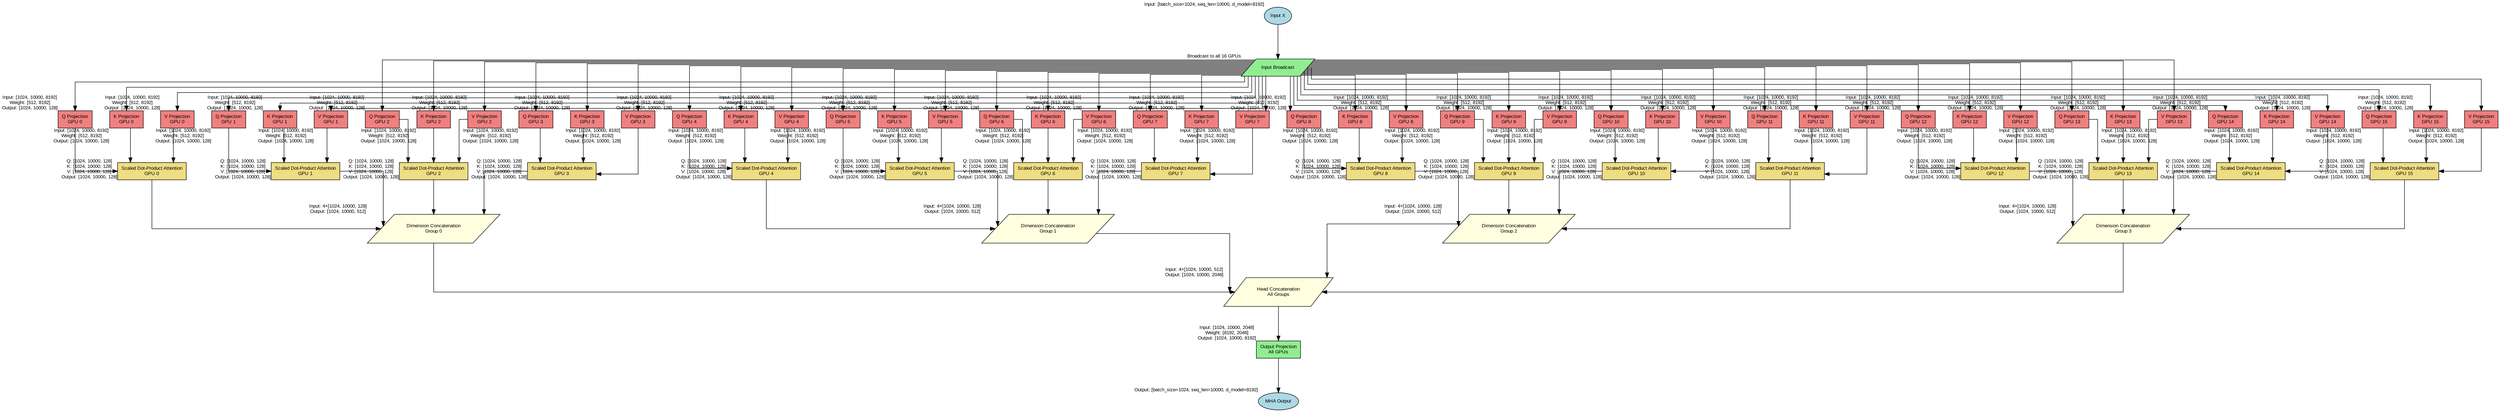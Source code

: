 digraph Detailed_MHA_Partitioning {
	graph [bb="0,0,5200.5,851",
		bgcolor=white,
		nodesep=0.5,
		rankdir=TB,
		ranksep=1.0,
		splines=ortho
	];
	node [fontname=Arial,
		fontsize=10,
		label="\N"
	];
	subgraph cluster_group_0 {
		graph [fillcolor=lightgray,
			label="Head Group 0 (Heads 0-3)",
			style="rounded, filled"
		];
		subgraph cluster_device_0 {
			graph [fillcolor=lightcyan,
				label="Device 0
Dim Slice 0 (Dims 0-127)",
				style="rounded, filled"
			];
		}
		subgraph cluster_device_1 {
			graph [fillcolor=lightcyan,
				label="Device 1
Dim Slice 1 (Dims 128-255)",
				style="rounded, filled"
			];
		}
		subgraph cluster_device_2 {
			graph [fillcolor=lightcyan,
				label="Device 2
Dim Slice 2 (Dims 256-383)",
				style="rounded, filled"
			];
		}
		subgraph cluster_device_3 {
			graph [fillcolor=lightcyan,
				label="Device 3
Dim Slice 3 (Dims 384-511)",
				style="rounded, filled"
			];
		}
	}
	subgraph cluster_group_1 {
		graph [fillcolor=lightgray,
			label="Head Group 1 (Heads 4-7)",
			style="rounded, filled"
		];
		subgraph cluster_device_4 {
			graph [fillcolor=lightcyan,
				label="Device 4
Dim Slice 0 (Dims 0-127)",
				style="rounded, filled"
			];
		}
		subgraph cluster_device_5 {
			graph [fillcolor=lightcyan,
				label="Device 5
Dim Slice 1 (Dims 128-255)",
				style="rounded, filled"
			];
		}
		subgraph cluster_device_6 {
			graph [fillcolor=lightcyan,
				label="Device 6
Dim Slice 2 (Dims 256-383)",
				style="rounded, filled"
			];
		}
		subgraph cluster_device_7 {
			graph [fillcolor=lightcyan,
				label="Device 7
Dim Slice 3 (Dims 384-511)",
				style="rounded, filled"
			];
		}
	}
	subgraph cluster_group_2 {
		graph [fillcolor=lightgray,
			label="Head Group 2 (Heads 8-11)",
			style="rounded, filled"
		];
		subgraph cluster_device_8 {
			graph [fillcolor=lightcyan,
				label="Device 8
Dim Slice 0 (Dims 0-127)",
				style="rounded, filled"
			];
		}
		subgraph cluster_device_9 {
			graph [fillcolor=lightcyan,
				label="Device 9
Dim Slice 1 (Dims 128-255)",
				style="rounded, filled"
			];
		}
		subgraph cluster_device_10 {
			graph [fillcolor=lightcyan,
				label="Device 10
Dim Slice 2 (Dims 256-383)",
				style="rounded, filled"
			];
		}
		subgraph cluster_device_11 {
			graph [fillcolor=lightcyan,
				label="Device 11
Dim Slice 3 (Dims 384-511)",
				style="rounded, filled"
			];
		}
	}
	subgraph cluster_group_3 {
		graph [fillcolor=lightgray,
			label="Head Group 3 (Heads 12-15)",
			style="rounded, filled"
		];
		subgraph cluster_device_12 {
			graph [fillcolor=lightcyan,
				label="Device 12
Dim Slice 0 (Dims 0-127)",
				style="rounded, filled"
			];
		}
		subgraph cluster_device_13 {
			graph [fillcolor=lightcyan,
				label="Device 13
Dim Slice 1 (Dims 128-255)",
				style="rounded, filled"
			];
		}
		subgraph cluster_device_14 {
			graph [fillcolor=lightcyan,
				label="Device 14
Dim Slice 2 (Dims 256-383)",
				style="rounded, filled"
			];
		}
		subgraph cluster_device_15 {
			graph [fillcolor=lightcyan,
				label="Device 15
Dim Slice 3 (Dims 384-511)",
				style="rounded, filled"
			];
		}
	}
	input_detailed	[fillcolor=lightblue,
		height=0.5,
		label="Input X",
		pos="2658.5,822",
		shape=ellipse,
		style=filled,
		width=0.78488,
		xlabel="Input: [batch_size=1024, seq_len=10000, d_model=8192]",
		xlp="2505.2,845.5"];
	broadcast_detailed	[fillcolor=lightgreen,
		height=0.5,
		label="Input Broadcast",
		pos="2658.5,714",
		shape=parallelogram,
		style=filled,
		width=2.0618,
		xlabel="Broadcast to all 16 GPUs",
		xlp="2528.3,737.5"];
	input_detailed -> broadcast_detailed	[pos="e,2658.5,732.05 2658.5,803.68 2658.5,803.68 2658.5,742.05 2658.5,742.05"];
	q_detailed_0	[fillcolor=lightcoral,
		height=0.5,
		label="Q Projection
GPU 0",
		pos="152.5,606",
		shape=rectangle,
		style=filled,
		width=0.98611,
		xlabel="Input: [1024, 10000, 8192]
Weight: [512, 8192]
Output: [1024, 10000, 128]",
		xlp="58.5,640.5"];
	broadcast_detailed -> q_detailed_0	[pos="e,152.5,624.09 2591.3,695.86 2591.3,689.54 2591.3,684 2591.3,684 2591.3,684 152.5,684 152.5,684 152.5,684 152.5,634.09 152.5,634.09"];
	k_detailed_0	[fillcolor=lightcoral,
		height=0.5,
		label="K Projection
GPU 0",
		pos="259.5,606",
		shape=rectangle,
		style=filled,
		width=0.97222,
		xlabel="Input: [1024, 10000, 8192]
Weight: [512, 8192]
Output: [1024, 10000, 128]",
		xlp="166,571.5"];
	broadcast_detailed -> k_detailed_0	[pos="e,259.5,624.31 2598.3,695.9 2598.3,684.91 2598.3,673 2598.3,673 2598.3,673 259.5,673 259.5,673 259.5,673 259.5,634.31 259.5,634.31"];
	v_detailed_0	[fillcolor=lightcoral,
		height=0.5,
		label="V Projection
GPU 0",
		pos="365.5,606",
		shape=rectangle,
		style=filled,
		width=0.97222,
		xlabel="Input: [1024, 10000, 8192]
Weight: [512, 8192]
Output: [1024, 10000, 128]",
		xlp="272,640.5"];
	broadcast_detailed -> v_detailed_0	[pos="e,365.5,624.03 2605.4,695.81 2605.4,680.82 2605.4,662 2605.4,662 2605.4,662 365.5,662 365.5,662 365.5,662 365.5,634.03 365.5,634.03"];
	q_detailed_1	[fillcolor=lightcoral,
		height=0.5,
		label="Q Projection
GPU 1",
		pos="472.5,606",
		shape=rectangle,
		style=filled,
		width=0.98611,
		xlabel="Input: [1024, 10000, 8192]
Weight: [512, 8192]
Output: [1024, 10000, 128]",
		xlp="378.5,571.5"];
	broadcast_detailed -> q_detailed_1	[pos="e,472.5,624.04 2612.4,695.78 2612.4,677.17 2612.4,651 2612.4,651 2612.4,651 472.5,651 472.5,651 472.5,651 472.5,634.04 472.5,634.04"];
	k_detailed_1	[fillcolor=lightcoral,
		height=0.5,
		label="K Projection
GPU 1",
		pos="579.5,606",
		shape=rectangle,
		style=filled,
		width=0.97222,
		xlabel="Input: [1024, 10000, 8192]
Weight: [512, 8192]
Output: [1024, 10000, 128]",
		xlp="486,640.5"];
	broadcast_detailed -> k_detailed_1	[pos="e,579.5,624.19 2619.4,695.71 2619.4,673.79 2619.4,640 2619.4,640 2619.4,640 579.5,640 579.5,640 579.5,640 579.5,634.19 579.5,634.19"];
	v_detailed_1	[fillcolor=lightcoral,
		height=0.5,
		label="V Projection
GPU 1",
		pos="685.5,606",
		shape=rectangle,
		style=filled,
		width=0.97222,
		xlabel="Input: [1024, 10000, 8192]
Weight: [512, 8192]
Output: [1024, 10000, 128]",
		xlp="592,571.5"];
	broadcast_detailed -> v_detailed_1	[pos="e,685.5,624.12 2626.4,695.97 2626.4,671.02 2626.4,629 2626.4,629 2626.4,629 685.5,629 685.5,629 685.5,629 685.5,628.51 685.5,628.51"];
	q_detailed_2	[fillcolor=lightcoral,
		height=0.5,
		label="Q Projection
GPU 2",
		pos="792.5,606",
		shape=rectangle,
		style=filled,
		width=0.98611,
		xlabel="Input: [1024, 10000, 8192]
Weight: [512, 8192]
Output: [1024, 10000, 128]",
		xlp="698.5,640.5"];
	broadcast_detailed -> q_detailed_2	[pos="e,792.5,624.03 2612.4,730 2325,730 792.5,730 792.5,730 792.5,730 792.5,634.03 792.5,634.03"];
	k_detailed_2	[fillcolor=lightcoral,
		height=0.5,
		label="K Projection
GPU 2",
		pos="899.5,606",
		shape=rectangle,
		style=filled,
		width=0.97222,
		xlabel="Input: [1024, 10000, 8192]
Weight: [512, 8192]
Output: [1024, 10000, 128]",
		xlp="806,571.5"];
	broadcast_detailed -> k_detailed_2	[pos="e,899.5,624 2611,728 2330.2,728 899.5,728 899.5,728 899.5,728 899.5,634 899.5,634"];
	v_detailed_2	[fillcolor=lightcoral,
		height=0.5,
		label="V Projection
GPU 2",
		pos="1005.5,606",
		shape=rectangle,
		style=filled,
		width=0.97222,
		xlabel="Input: [1024, 10000, 8192]
Weight: [512, 8192]
Output: [1024, 10000, 128]",
		xlp="912,640.5"];
	broadcast_detailed -> v_detailed_2	[pos="e,1005.5,624.23 2609,726 2334,726 1005.5,726 1005.5,726 1005.5,726 1005.5,634.23 1005.5,634.23"];
	q_detailed_3	[fillcolor=lightcoral,
		height=0.5,
		label="Q Projection
GPU 3",
		pos="1112.5,606",
		shape=rectangle,
		style=filled,
		width=0.98611,
		xlabel="Input: [1024, 10000, 8192]
Weight: [512, 8192]
Output: [1024, 10000, 128]",
		xlp="1018.5,571.5"];
	broadcast_detailed -> q_detailed_3	[pos="e,1112.5,624.18 2607.5,724 2340.2,724 1112.5,724 1112.5,724 1112.5,724 1112.5,634.18 1112.5,634.18"];
	k_detailed_3	[fillcolor=lightcoral,
		height=0.5,
		label="K Projection
GPU 3",
		pos="1219.5,606",
		shape=rectangle,
		style=filled,
		width=0.97222,
		xlabel="Input: [1024, 10000, 8192]
Weight: [512, 8192]
Output: [1024, 10000, 128]",
		xlp="1126,640.5"];
	broadcast_detailed -> k_detailed_3	[pos="e,1219.5,624.12 2606,722 2347.2,722 1219.5,722 1219.5,722 1219.5,722 1219.5,634.12 1219.5,634.12"];
	v_detailed_3	[fillcolor=lightcoral,
		height=0.5,
		label="V Projection
GPU 3",
		pos="1325.5,606",
		shape=rectangle,
		style=filled,
		width=0.97222,
		xlabel="Input: [1024, 10000, 8192]
Weight: [512, 8192]
Output: [1024, 10000, 128]",
		xlp="1232,571.5"];
	broadcast_detailed -> v_detailed_3	[pos="e,1325.5,624.06 2604.2,720 2354.1,720 1325.5,720 1325.5,720 1325.5,720 1325.5,634.06 1325.5,634.06"];
	q_detailed_4	[fillcolor=lightcoral,
		height=0.5,
		label="Q Projection
GPU 4",
		pos="1432.5,606",
		shape=rectangle,
		style=filled,
		width=0.98611,
		xlabel="Input: [1024, 10000, 8192]
Weight: [512, 8192]
Output: [1024, 10000, 128]",
		xlp="1338.5,640.5"];
	broadcast_detailed -> q_detailed_4	[pos="e,1432.5,624.49 2602.6,718 2362.8,718 1432.5,718 1432.5,718 1432.5,718 1432.5,634.49 1432.5,634.49"];
	k_detailed_4	[fillcolor=lightcoral,
		height=0.5,
		label="K Projection
GPU 4",
		pos="1539.5,606",
		shape=rectangle,
		style=filled,
		width=0.97222,
		xlabel="Input: [1024, 10000, 8192]
Weight: [512, 8192]
Output: [1024, 10000, 128]",
		xlp="1446,571.5"];
	broadcast_detailed -> k_detailed_4	[pos="e,1539.5,624.16 2600.7,716 2371.6,716 1539.5,716 1539.5,716 1539.5,716 1539.5,634.16 1539.5,634.16"];
	v_detailed_4	[fillcolor=lightcoral,
		height=0.5,
		label="V Projection
GPU 4",
		pos="1645.5,606",
		shape=rectangle,
		style=filled,
		width=0.97222,
		xlabel="Input: [1024, 10000, 8192]
Weight: [512, 8192]
Output: [1024, 10000, 128]",
		xlp="1552,640.5"];
	broadcast_detailed -> v_detailed_4	[pos="e,1645.5,624.32 2598.9,714 2381.8,714 1645.5,714 1645.5,714 1645.5,714 1645.5,634.32 1645.5,634.32"];
	q_detailed_5	[fillcolor=lightcoral,
		height=0.5,
		label="Q Projection
GPU 5",
		pos="1752.5,606",
		shape=rectangle,
		style=filled,
		width=0.98611,
		xlabel="Input: [1024, 10000, 8192]
Weight: [512, 8192]
Output: [1024, 10000, 128]",
		xlp="1658.5,571.5"];
	broadcast_detailed -> q_detailed_5	[pos="e,1752.5,624.46 2597.3,712 2393.8,712 1752.5,712 1752.5,712 1752.5,712 1752.5,634.46 1752.5,634.46"];
	k_detailed_5	[fillcolor=lightcoral,
		height=0.5,
		label="K Projection
GPU 5",
		pos="1859.5,606",
		shape=rectangle,
		style=filled,
		width=0.97222,
		xlabel="Input: [1024, 10000, 8192]
Weight: [512, 8192]
Output: [1024, 10000, 128]",
		xlp="1766,640.5"];
	broadcast_detailed -> k_detailed_5	[pos="e,1859.5,624.12 2595.8,710 2407.4,710 1859.5,710 1859.5,710 1859.5,710 1859.5,634.12 1859.5,634.12"];
	v_detailed_5	[fillcolor=lightcoral,
		height=0.5,
		label="V Projection
GPU 5",
		pos="1965.5,606",
		shape=rectangle,
		style=filled,
		width=0.97222,
		xlabel="Input: [1024, 10000, 8192]
Weight: [512, 8192]
Output: [1024, 10000, 128]",
		xlp="1872,571.5"];
	broadcast_detailed -> v_detailed_5	[pos="e,1965.5,624.24 2593.9,708 2421.9,708 1965.5,708 1965.5,708 1965.5,708 1965.5,634.24 1965.5,634.24"];
	q_detailed_6	[fillcolor=lightcoral,
		height=0.5,
		label="Q Projection
GPU 6",
		pos="2072.5,606",
		shape=rectangle,
		style=filled,
		width=0.98611,
		xlabel="Input: [1024, 10000, 8192]
Weight: [512, 8192]
Output: [1024, 10000, 128]",
		xlp="1978.5,640.5"];
	broadcast_detailed -> q_detailed_6	[pos="e,2072.5,624.34 2592.4,706 2439.2,706 2072.5,706 2072.5,706 2072.5,706 2072.5,634.34 2072.5,634.34"];
	k_detailed_6	[fillcolor=lightcoral,
		height=0.5,
		label="K Projection
GPU 6",
		pos="2179.5,606",
		shape=rectangle,
		style=filled,
		width=0.97222,
		xlabel="Input: [1024, 10000, 8192]
Weight: [512, 8192]
Output: [1024, 10000, 128]",
		xlp="2086,571.5"];
	broadcast_detailed -> k_detailed_6	[pos="e,2179.5,624.43 2590.6,704 2458.5,704 2179.5,704 2179.5,704 2179.5,704 2179.5,634.43 2179.5,634.43"];
	v_detailed_6	[fillcolor=lightcoral,
		height=0.5,
		label="V Projection
GPU 6",
		pos="2285.5,606",
		shape=rectangle,
		style=filled,
		width=0.97222,
		xlabel="Input: [1024, 10000, 8192]
Weight: [512, 8192]
Output: [1024, 10000, 128]",
		xlp="2192,640.5"];
	broadcast_detailed -> v_detailed_6	[pos="e,2285.5,624.06 2588.8,702 2480.8,702 2285.5,702 2285.5,702 2285.5,702 2285.5,634.06 2285.5,634.06"];
	q_detailed_7	[fillcolor=lightcoral,
		height=0.5,
		label="Q Projection
GPU 7",
		pos="2392.5,606",
		shape=rectangle,
		style=filled,
		width=0.98611,
		xlabel="Input: [1024, 10000, 8192]
Weight: [512, 8192]
Output: [1024, 10000, 128]",
		xlp="2298.5,571.5"];
	broadcast_detailed -> q_detailed_7	[pos="e,2392.5,624.12 2587.2,700 2508.4,700 2392.5,700 2392.5,700 2392.5,700 2392.5,634.12 2392.5,634.12"];
	k_detailed_7	[fillcolor=lightcoral,
		height=0.5,
		label="K Projection
GPU 7",
		pos="2499.5,606",
		shape=rectangle,
		style=filled,
		width=0.97222,
		xlabel="Input: [1024, 10000, 8192]
Weight: [512, 8192]
Output: [1024, 10000, 128]",
		xlp="2406,640.5"];
	broadcast_detailed -> k_detailed_7	[pos="e,2499.5,624.18 2585.5,698 2543.7,698 2499.5,698 2499.5,698 2499.5,698 2499.5,634.18 2499.5,634.18"];
	v_detailed_7	[fillcolor=lightcoral,
		height=0.5,
		label="V Projection
GPU 7",
		pos="2605.5,606",
		shape=rectangle,
		style=filled,
		width=0.97222,
		xlabel="Input: [1024, 10000, 8192]
Weight: [512, 8192]
Output: [1024, 10000, 128]",
		xlp="2512,571.5"];
	broadcast_detailed -> v_detailed_7	[pos="e,2633.5,624.05 2633.5,695.68 2633.5,695.68 2633.5,634.05 2633.5,634.05"];
	q_detailed_8	[fillcolor=lightcoral,
		height=0.5,
		label="Q Projection
GPU 8",
		pos="2712.5,606",
		shape=rectangle,
		style=filled,
		width=0.98611,
		xlabel="Input: [1024, 10000, 8192]
Weight: [512, 8192]
Output: [1024, 10000, 128]",
		xlp="2618.5,640.5"];
	broadcast_detailed -> q_detailed_8	[pos="e,2684,624.05 2684,695.68 2684,695.68 2684,634.05 2684,634.05"];
	k_detailed_8	[fillcolor=lightcoral,
		height=0.5,
		label="K Projection
GPU 8",
		pos="2819.5,606",
		shape=rectangle,
		style=filled,
		width=0.97222,
		xlabel="Input: [1024, 10000, 8192]
Weight: [512, 8192]
Output: [1024, 10000, 128]",
		xlp="2726,571.5"];
	broadcast_detailed -> k_detailed_8	[pos="e,2819.5,624.18 2704.2,698 2751.8,698 2819.5,698 2819.5,698 2819.5,698 2819.5,634.18 2819.5,634.18"];
	v_detailed_8	[fillcolor=lightcoral,
		height=0.5,
		label="V Projection
GPU 8",
		pos="2925.5,606",
		shape=rectangle,
		style=filled,
		width=0.97222,
		xlabel="Input: [1024, 10000, 8192]
Weight: [512, 8192]
Output: [1024, 10000, 128]",
		xlp="2832,640.5"];
	broadcast_detailed -> v_detailed_8	[pos="e,2925.5,624.12 2705.9,700 2782.7,700 2925.5,700 2925.5,700 2925.5,700 2925.5,634.12 2925.5,634.12"];
	q_detailed_9	[fillcolor=lightcoral,
		height=0.5,
		label="Q Projection
GPU 9",
		pos="3032.5,606",
		shape=rectangle,
		style=filled,
		width=0.98611,
		xlabel="Input: [1024, 10000, 8192]
Weight: [512, 8192]
Output: [1024, 10000, 128]",
		xlp="2938.5,571.5"];
	broadcast_detailed -> q_detailed_9	[pos="e,3032.5,624.06 2707.8,702 2809.3,702 3032.5,702 3032.5,702 3032.5,702 3032.5,634.06 3032.5,634.06"];
	k_detailed_9	[fillcolor=lightcoral,
		height=0.5,
		label="K Projection
GPU 9",
		pos="3139.5,606",
		shape=rectangle,
		style=filled,
		width=0.97222,
		xlabel="Input: [1024, 10000, 8192]
Weight: [512, 8192]
Output: [1024, 10000, 128]",
		xlp="3046,640.5"];
	broadcast_detailed -> k_detailed_9	[pos="e,3139.5,624.43 2709.5,704 2833.3,704 3139.5,704 3139.5,704 3139.5,704 3139.5,634.43 3139.5,634.43"];
	v_detailed_9	[fillcolor=lightcoral,
		height=0.5,
		label="V Projection
GPU 9",
		pos="3245.5,606",
		shape=rectangle,
		style=filled,
		width=0.97222,
		xlabel="Input: [1024, 10000, 8192]
Weight: [512, 8192]
Output: [1024, 10000, 128]",
		xlp="3152,571.5"];
	broadcast_detailed -> v_detailed_9	[pos="e,3245.5,624.34 2711.1,706 2855.2,706 3245.5,706 3245.5,706 3245.5,706 3245.5,634.34 3245.5,634.34"];
	q_detailed_10	[fillcolor=lightcoral,
		height=0.5,
		label="Q Projection
GPU 10",
		pos="3352.5,606",
		shape=rectangle,
		style=filled,
		width=0.98611,
		xlabel="Input: [1024, 10000, 8192]
Weight: [512, 8192]
Output: [1024, 10000, 128]",
		xlp="3258.5,640.5"];
	broadcast_detailed -> q_detailed_10	[pos="e,3352.5,624.24 2712.7,708 2876,708 3352.5,708 3352.5,708 3352.5,708 3352.5,634.24 3352.5,634.24"];
	k_detailed_10	[fillcolor=lightcoral,
		height=0.5,
		label="K Projection
GPU 10",
		pos="3459.5,606",
		shape=rectangle,
		style=filled,
		width=0.97222,
		xlabel="Input: [1024, 10000, 8192]
Weight: [512, 8192]
Output: [1024, 10000, 128]",
		xlp="3366,571.5"];
	broadcast_detailed -> k_detailed_10	[pos="e,3459.5,624.12 2714.5,710 2896.5,710 3459.5,710 3459.5,710 3459.5,710 3459.5,634.12 3459.5,634.12"];
	v_detailed_10	[fillcolor=lightcoral,
		height=0.5,
		label="V Projection
GPU 10",
		pos="3565.5,606",
		shape=rectangle,
		style=filled,
		width=0.97222,
		xlabel="Input: [1024, 10000, 8192]
Weight: [512, 8192]
Output: [1024, 10000, 128]",
		xlp="3472,640.5"];
	broadcast_detailed -> v_detailed_10	[pos="e,3565.5,624.46 2716.3,712 2916.1,712 3565.5,712 3565.5,712 3565.5,712 3565.5,634.46 3565.5,634.46"];
	q_detailed_11	[fillcolor=lightcoral,
		height=0.5,
		label="Q Projection
GPU 11",
		pos="3672.5,606",
		shape=rectangle,
		style=filled,
		width=0.98611,
		xlabel="Input: [1024, 10000, 8192]
Weight: [512, 8192]
Output: [1024, 10000, 128]",
		xlp="3578.5,571.5"];
	broadcast_detailed -> q_detailed_11	[pos="e,3672.5,624.32 2717.8,714 2934.7,714 3672.5,714 3672.5,714 3672.5,714 3672.5,634.32 3672.5,634.32"];
	k_detailed_11	[fillcolor=lightcoral,
		height=0.5,
		label="K Projection
GPU 11",
		pos="3779.5,606",
		shape=rectangle,
		style=filled,
		width=0.97222,
		xlabel="Input: [1024, 10000, 8192]
Weight: [512, 8192]
Output: [1024, 10000, 128]",
		xlp="3686,640.5"];
	broadcast_detailed -> k_detailed_11	[pos="e,3779.5,624.16 2719.6,716 2953.5,716 3779.5,716 3779.5,716 3779.5,716 3779.5,634.16 3779.5,634.16"];
	v_detailed_11	[fillcolor=lightcoral,
		height=0.5,
		label="V Projection
GPU 11",
		pos="3885.5,606",
		shape=rectangle,
		style=filled,
		width=0.97222,
		xlabel="Input: [1024, 10000, 8192]
Weight: [512, 8192]
Output: [1024, 10000, 128]",
		xlp="3792,571.5"];
	broadcast_detailed -> v_detailed_11	[pos="e,3885.5,624.49 2721.5,718 2972.1,718 3885.5,718 3885.5,718 3885.5,718 3885.5,634.49 3885.5,634.49"];
	q_detailed_12	[fillcolor=lightcoral,
		height=0.5,
		label="Q Projection
GPU 12",
		pos="3992.5,606",
		shape=rectangle,
		style=filled,
		width=0.98611,
		xlabel="Input: [1024, 10000, 8192]
Weight: [512, 8192]
Output: [1024, 10000, 128]",
		xlp="3898.5,640.5"];
	broadcast_detailed -> q_detailed_12	[pos="e,3992.5,624.06 2722.8,720 2989.3,720 3992.5,720 3992.5,720 3992.5,720 3992.5,634.06 3992.5,634.06"];
	k_detailed_12	[fillcolor=lightcoral,
		height=0.5,
		label="K Projection
GPU 12",
		pos="4099.5,606",
		shape=rectangle,
		style=filled,
		width=0.97222,
		xlabel="Input: [1024, 10000, 8192]
Weight: [512, 8192]
Output: [1024, 10000, 128]",
		xlp="4006,571.5"];
	broadcast_detailed -> k_detailed_12	[pos="e,4099.5,624.12 2724.6,722 3007.3,722 4099.5,722 4099.5,722 4099.5,722 4099.5,634.12 4099.5,634.12"];
	v_detailed_12	[fillcolor=lightcoral,
		height=0.5,
		label="V Projection
GPU 12",
		pos="4205.5,606",
		shape=rectangle,
		style=filled,
		width=0.97222,
		xlabel="Input: [1024, 10000, 8192]
Weight: [512, 8192]
Output: [1024, 10000, 128]",
		xlp="4112,640.5"];
	broadcast_detailed -> v_detailed_12	[pos="e,4205.5,624.18 2726.5,724 3025,724 4205.5,724 4205.5,724 4205.5,724 4205.5,634.18 4205.5,634.18"];
	q_detailed_13	[fillcolor=lightcoral,
		height=0.5,
		label="Q Projection
GPU 13",
		pos="4312.5,606",
		shape=rectangle,
		style=filled,
		width=0.98611,
		xlabel="Input: [1024, 10000, 8192]
Weight: [512, 8192]
Output: [1024, 10000, 128]",
		xlp="4218.5,571.5"];
	broadcast_detailed -> q_detailed_13	[pos="e,4312.5,624.23 2728,726 3041.9,726 4312.5,726 4312.5,726 4312.5,726 4312.5,634.23 4312.5,634.23"];
	k_detailed_13	[fillcolor=lightcoral,
		height=0.5,
		label="K Projection
GPU 13",
		pos="4419.5,606",
		shape=rectangle,
		style=filled,
		width=0.97222,
		xlabel="Input: [1024, 10000, 8192]
Weight: [512, 8192]
Output: [1024, 10000, 128]",
		xlp="4326,640.5"];
	broadcast_detailed -> k_detailed_13	[pos="e,4419.5,624 2729.7,728 3059.2,728 4419.5,728 4419.5,728 4419.5,728 4419.5,634 4419.5,634"];
	v_detailed_13	[fillcolor=lightcoral,
		height=0.5,
		label="V Projection
GPU 13",
		pos="4525.5,606",
		shape=rectangle,
		style=filled,
		width=0.97222,
		xlabel="Input: [1024, 10000, 8192]
Weight: [512, 8192]
Output: [1024, 10000, 128]",
		xlp="4432,571.5"];
	broadcast_detailed -> v_detailed_13	[pos="e,4525.5,624.03 2731.4,730 3076.1,730 4525.5,730 4525.5,730 4525.5,730 4525.5,634.03 4525.5,634.03"];
	q_detailed_14	[fillcolor=lightcoral,
		height=0.5,
		label="Q Projection
GPU 14",
		pos="4632.5,606",
		shape=rectangle,
		style=filled,
		width=0.98611,
		xlabel="Input: [1024, 10000, 8192]
Weight: [512, 8192]
Output: [1024, 10000, 128]",
		xlp="4538.5,640.5"];
	broadcast_detailed -> q_detailed_14	[pos="e,4632.5,624.2 2690.9,695.68 2690.9,672.34 2690.9,635 2690.9,635 2690.9,635 4632.5,635 4632.5,635 4632.5,635 4632.5,633.92 4632.5,\
633.92"];
	k_detailed_14	[fillcolor=lightcoral,
		height=0.5,
		label="K Projection
GPU 14",
		pos="4739.5,606",
		shape=rectangle,
		style=filled,
		width=0.97222,
		xlabel="Input: [1024, 10000, 8192]
Weight: [512, 8192]
Output: [1024, 10000, 128]",
		xlp="4646,571.5"];
	broadcast_detailed -> k_detailed_14	[pos="e,4739.5,624.13 2697.9,695.78 2697.9,675.63 2697.9,646 2697.9,646 2697.9,646 4739.5,646 4739.5,646 4739.5,646 4739.5,634.13 4739.5,\
634.13"];
	v_detailed_14	[fillcolor=lightcoral,
		height=0.5,
		label="V Projection
GPU 14",
		pos="4845.5,606",
		shape=rectangle,
		style=filled,
		width=0.97222,
		xlabel="Input: [1024, 10000, 8192]
Weight: [512, 8192]
Output: [1024, 10000, 128]",
		xlp="4752,640.5"];
	broadcast_detailed -> v_detailed_14	[pos="e,4845.5,624.12 2704.9,698.73 2704.9,681.84 2704.9,657 2704.9,657 2704.9,657 4845.5,657 4845.5,657 4845.5,657 4845.5,634.12 4845.5,\
634.12"];
	q_detailed_15	[fillcolor=lightcoral,
		height=0.5,
		label="Q Projection
GPU 15",
		pos="4952.5,606",
		shape=rectangle,
		style=filled,
		width=0.98611,
		xlabel="Input: [1024, 10000, 8192]
Weight: [512, 8192]
Output: [1024, 10000, 128]",
		xlp="4858.5,571.5"];
	broadcast_detailed -> q_detailed_15	[pos="e,4952.5,624.27 2711.8,706.81 2711.8,693.88 2711.8,668 2711.8,668 2711.8,668 4952.5,668 4952.5,668 4952.5,668 4952.5,634.27 4952.5,\
634.27"];
	k_detailed_15	[fillcolor=lightcoral,
		height=0.5,
		label="K Projection
GPU 15",
		pos="5059.5,606",
		shape=rectangle,
		style=filled,
		width=0.97222,
		xlabel="Input: [1024, 10000, 8192]
Weight: [512, 8192]
Output: [1024, 10000, 128]",
		xlp="4966,640.5"];
	broadcast_detailed -> k_detailed_15	[pos="e,5059.5,624.04 2718.8,713.9 2718.8,711.85 2718.8,679 2718.8,679 2718.8,679 5059.5,679 5059.5,679 5059.5,679 5059.5,634.04 5059.5,\
634.04"];
	v_detailed_15	[fillcolor=lightcoral,
		height=0.5,
		label="V Projection
GPU 15",
		pos="5165.5,606",
		shape=rectangle,
		style=filled,
		width=0.97222,
		xlabel="Input: [1024, 10000, 8192]
Weight: [512, 8192]
Output: [1024, 10000, 128]",
		xlp="5072,571.5"];
	broadcast_detailed -> v_detailed_15	[pos="e,5165.5,624.23 2725.8,713.93 2725.8,712.52 2725.8,690 2725.8,690 2725.8,690 5165.5,690 5165.5,690 5165.5,690 5165.5,634.23 5165.5,\
634.23"];
	attn_detailed_0	[fillcolor=lightgoldenrod,
		height=0.5,
		label="Scaled Dot-Product Attention
GPU 0",
		pos="312.5,498",
		shape=rectangle,
		style=filled,
		width=1.9861,
		xlabel="Q: [1024, 10000, 128]
K: [1024, 10000, 128]
V: [1024, 10000, 128]
Output: [1024, 10000, 128]",
		xlp="182.5,502"];
	q_detailed_0 -> attn_detailed_0	[pos="e,240.92,498 152.5,587.68 152.5,556.87 152.5,498 152.5,498 152.5,498 230.92,498 230.92,498"];
	k_detailed_0 -> attn_detailed_0	[pos="e,267.75,516.05 267.75,587.68 267.75,587.68 267.75,526.05 267.75,526.05"];
	v_detailed_0 -> attn_detailed_0	[pos="e,357.25,516.05 357.25,587.68 357.25,587.68 357.25,526.05 357.25,526.05"];
	dim_concat_detailed_0	[fillcolor=lightyellow,
		height=0.83333,
		label="Dimension Concatenation
Group 0",
		pos="899.5,378",
		shape=parallelogram,
		style=filled,
		width=3.715,
		xlabel="Input: 4×[1024, 10000, 128]
Output: [1024, 10000, 512]",
		xlp="705.26,419"];
	attn_detailed_0 -> dim_concat_detailed_0	[pos="e,792.86,378 312.5,479.77 312.5,446.2 312.5,378 312.5,378 312.5,378 782.86,378 782.86,378"];
	attn_detailed_1	[fillcolor=lightgoldenrod,
		height=0.5,
		label="Scaled Dot-Product Attention
GPU 1",
		pos="632.5,498",
		shape=rectangle,
		style=filled,
		width=1.9861,
		xlabel="Q: [1024, 10000, 128]
K: [1024, 10000, 128]
V: [1024, 10000, 128]
Output: [1024, 10000, 128]",
		xlp="502.5,502"];
	q_detailed_1 -> attn_detailed_1	[pos="e,560.92,498 472.5,587.68 472.5,556.87 472.5,498 472.5,498 472.5,498 550.92,498 550.92,498"];
	k_detailed_1 -> attn_detailed_1	[pos="e,587.75,516.05 587.75,587.68 587.75,587.68 587.75,526.05 587.75,526.05"];
	v_detailed_1 -> attn_detailed_1	[pos="e,677.25,516.05 677.25,587.68 677.25,587.68 677.25,526.05 677.25,526.05"];
	attn_detailed_1 -> dim_concat_detailed_0	[pos="e,796.88,382.56 704.12,498 748.42,498 796.88,498 796.88,498 796.88,498 796.88,392.56 796.88,392.56"];
	attn_detailed_2	[fillcolor=lightgoldenrod,
		height=0.5,
		label="Scaled Dot-Product Attention
GPU 2",
		pos="899.5,498",
		shape=rectangle,
		style=filled,
		width=1.9861,
		xlabel="Q: [1024, 10000, 128]
K: [1024, 10000, 128]
V: [1024, 10000, 128]
Output: [1024, 10000, 128]",
		xlp="769.5,502"];
	q_detailed_2 -> attn_detailed_2	[pos="e,846.25,516.32 828.05,606 838.05,606 846.25,606 846.25,606 846.25,606 846.25,526.32 846.25,526.32"];
	k_detailed_2 -> attn_detailed_2	[pos="e,899.5,516.05 899.5,587.68 899.5,587.68 899.5,526.05 899.5,526.05"];
	v_detailed_2 -> attn_detailed_2	[pos="e,952.5,516.32 970.44,606 960.59,606 952.5,606 952.5,606 952.5,606 952.5,526.32 952.5,526.32"];
	attn_detailed_2 -> dim_concat_detailed_0	[pos="e,899.5,408.09 899.5,479.77 899.5,479.77 899.5,418.09 899.5,418.09"];
	attn_detailed_3	[fillcolor=lightgoldenrod,
		height=0.5,
		label="Scaled Dot-Product Attention
GPU 3",
		pos="1166.5,498",
		shape=rectangle,
		style=filled,
		width=1.9861,
		xlabel="Q: [1024, 10000, 128]
K: [1024, 10000, 128]
V: [1024, 10000, 128]
Output: [1024, 10000, 128]",
		xlp="1036.5,502"];
	q_detailed_3 -> attn_detailed_3	[pos="e,1121.5,516.05 1121.5,587.68 1121.5,587.68 1121.5,526.05 1121.5,526.05"];
	k_detailed_3 -> attn_detailed_3	[pos="e,1211.2,516.05 1211.2,587.68 1211.2,587.68 1211.2,526.05 1211.2,526.05"];
	v_detailed_3 -> attn_detailed_3	[pos="e,1238.1,492 1325.5,587.94 1325.5,555.79 1325.5,492 1325.5,492 1325.5,492 1248.1,492 1248.1,492"];
	attn_detailed_3 -> dim_concat_detailed_0	[pos="e,1002.1,408.28 1094.9,498 1050.6,498 1002.1,498 1002.1,498 1002.1,498 1002.1,418.28 1002.1,418.28"];
	attn_detailed_4	[fillcolor=lightgoldenrod,
		height=0.5,
		label="Scaled Dot-Product Attention
GPU 4",
		pos="1592.5,498",
		shape=rectangle,
		style=filled,
		width=1.9861,
		xlabel="Q: [1024, 10000, 128]
K: [1024, 10000, 128]
V: [1024, 10000, 128]
Output: [1024, 10000, 128]",
		xlp="1462.5,502"];
	q_detailed_4 -> attn_detailed_4	[pos="e,1520.9,504 1432.5,587.76 1432.5,558.43 1432.5,504 1432.5,504 1432.5,504 1510.9,504 1510.9,504"];
	k_detailed_4 -> attn_detailed_4	[pos="e,1547.8,516.05 1547.8,587.68 1547.8,587.68 1547.8,526.05 1547.8,526.05"];
	v_detailed_4 -> attn_detailed_4	[pos="e,1637.2,516.05 1637.2,587.68 1637.2,587.68 1637.2,526.05 1637.2,526.05"];
	dim_concat_detailed_1	[fillcolor=lightyellow,
		height=0.83333,
		label="Dimension Concatenation
Group 1",
		pos="2179.5,378",
		shape=parallelogram,
		style=filled,
		width=3.715,
		xlabel="Input: 4×[1024, 10000, 128]
Output: [1024, 10000, 512]",
		xlp="1985.3,419"];
	attn_detailed_4 -> dim_concat_detailed_1	[pos="e,2072.9,378 1592.5,479.77 1592.5,446.2 1592.5,378 1592.5,378 1592.5,378 2062.9,378 2062.9,378"];
	attn_detailed_5	[fillcolor=lightgoldenrod,
		height=0.5,
		label="Scaled Dot-Product Attention
GPU 5",
		pos="1912.5,498",
		shape=rectangle,
		style=filled,
		width=1.9861,
		xlabel="Q: [1024, 10000, 128]
K: [1024, 10000, 128]
V: [1024, 10000, 128]
Output: [1024, 10000, 128]",
		xlp="1782.5,502"];
	q_detailed_5 -> attn_detailed_5	[pos="e,1840.9,498 1752.5,587.68 1752.5,556.87 1752.5,498 1752.5,498 1752.5,498 1830.9,498 1830.9,498"];
	k_detailed_5 -> attn_detailed_5	[pos="e,1867.8,516.05 1867.8,587.68 1867.8,587.68 1867.8,526.05 1867.8,526.05"];
	v_detailed_5 -> attn_detailed_5	[pos="e,1957.2,516.05 1957.2,587.68 1957.2,587.68 1957.2,526.05 1957.2,526.05"];
	attn_detailed_5 -> dim_concat_detailed_1	[pos="e,2076.9,382.56 1984.1,498 2028.4,498 2076.9,498 2076.9,498 2076.9,498 2076.9,392.56 2076.9,392.56"];
	attn_detailed_6	[fillcolor=lightgoldenrod,
		height=0.5,
		label="Scaled Dot-Product Attention
GPU 6",
		pos="2179.5,498",
		shape=rectangle,
		style=filled,
		width=1.9861,
		xlabel="Q: [1024, 10000, 128]
K: [1024, 10000, 128]
V: [1024, 10000, 128]
Output: [1024, 10000, 128]",
		xlp="2049.5,502"];
	q_detailed_6 -> attn_detailed_6	[pos="e,2126.2,516.32 2108.1,606 2118,606 2126.2,606 2126.2,606 2126.2,606 2126.2,526.32 2126.2,526.32"];
	k_detailed_6 -> attn_detailed_6	[pos="e,2179.5,516.05 2179.5,587.68 2179.5,587.68 2179.5,526.05 2179.5,526.05"];
	v_detailed_6 -> attn_detailed_6	[pos="e,2232.5,516.32 2250.4,606 2240.6,606 2232.5,606 2232.5,606 2232.5,606 2232.5,526.32 2232.5,526.32"];
	attn_detailed_6 -> dim_concat_detailed_1	[pos="e,2179.5,408.09 2179.5,479.77 2179.5,479.77 2179.5,418.09 2179.5,418.09"];
	attn_detailed_7	[fillcolor=lightgoldenrod,
		height=0.5,
		label="Scaled Dot-Product Attention
GPU 7",
		pos="2445.5,498",
		shape=rectangle,
		style=filled,
		width=1.9861,
		xlabel="Q: [1024, 10000, 128]
K: [1024, 10000, 128]
V: [1024, 10000, 128]
Output: [1024, 10000, 128]",
		xlp="2315.5,502"];
	q_detailed_7 -> attn_detailed_7	[pos="e,2401,516.05 2401,587.68 2401,587.68 2401,526.05 2401,526.05"];
	k_detailed_7 -> attn_detailed_7	[pos="e,2490.8,516.05 2490.8,587.68 2490.8,587.68 2490.8,526.05 2490.8,526.05"];
	v_detailed_7 -> attn_detailed_7	[pos="e,2517.1,492 2605.5,587.94 2605.5,555.79 2605.5,492 2605.5,492 2605.5,492 2527.1,492 2527.1,492"];
	attn_detailed_7 -> dim_concat_detailed_1	[pos="e,2282.1,408.28 2373.8,498 2329.9,498 2282.1,498 2282.1,498 2282.1,498 2282.1,418.28 2282.1,418.28"];
	attn_detailed_8	[fillcolor=lightgoldenrod,
		height=0.5,
		label="Scaled Dot-Product Attention
GPU 8",
		pos="2872.5,498",
		shape=rectangle,
		style=filled,
		width=1.9861,
		xlabel="Q: [1024, 10000, 128]
K: [1024, 10000, 128]
V: [1024, 10000, 128]
Output: [1024, 10000, 128]",
		xlp="2742.5,502"];
	q_detailed_8 -> attn_detailed_8	[pos="e,2800.9,504 2712.5,587.76 2712.5,558.43 2712.5,504 2712.5,504 2712.5,504 2790.9,504 2790.9,504"];
	k_detailed_8 -> attn_detailed_8	[pos="e,2827.8,516.05 2827.8,587.68 2827.8,587.68 2827.8,526.05 2827.8,526.05"];
	v_detailed_8 -> attn_detailed_8	[pos="e,2917.2,516.05 2917.2,587.68 2917.2,587.68 2917.2,526.05 2917.2,526.05"];
	dim_concat_detailed_2	[fillcolor=lightyellow,
		height=0.83333,
		label="Dimension Concatenation
Group 2",
		pos="3139.5,378",
		shape=parallelogram,
		style=filled,
		width=3.715,
		xlabel="Input: 4×[1024, 10000, 128]
Output: [1024, 10000, 512]",
		xlp="2945.3,419"];
	attn_detailed_8 -> dim_concat_detailed_2	[pos="e,3036.9,382.56 2944.1,498 2988.4,498 3036.9,498 3036.9,498 3036.9,498 3036.9,392.56 3036.9,392.56"];
	attn_detailed_9	[fillcolor=lightgoldenrod,
		height=0.5,
		label="Scaled Dot-Product Attention
GPU 9",
		pos="3139.5,498",
		shape=rectangle,
		style=filled,
		width=1.9861,
		xlabel="Q: [1024, 10000, 128]
K: [1024, 10000, 128]
V: [1024, 10000, 128]
Output: [1024, 10000, 128]",
		xlp="3009.5,502"];
	q_detailed_9 -> attn_detailed_9	[pos="e,3086.2,516.32 3068.1,606 3078,606 3086.2,606 3086.2,606 3086.2,606 3086.2,526.32 3086.2,526.32"];
	k_detailed_9 -> attn_detailed_9	[pos="e,3139.5,516.05 3139.5,587.68 3139.5,587.68 3139.5,526.05 3139.5,526.05"];
	v_detailed_9 -> attn_detailed_9	[pos="e,3192.5,516.32 3210.4,606 3200.6,606 3192.5,606 3192.5,606 3192.5,606 3192.5,526.32 3192.5,526.32"];
	attn_detailed_9 -> dim_concat_detailed_2	[pos="e,3139.5,408.09 3139.5,479.77 3139.5,479.77 3139.5,418.09 3139.5,418.09"];
	attn_detailed_10	[fillcolor=lightgoldenrod,
		height=0.5,
		label="Scaled Dot-Product Attention
GPU 10",
		pos="3405.5,498",
		shape=rectangle,
		style=filled,
		width=1.9861,
		xlabel="Q: [1024, 10000, 128]
K: [1024, 10000, 128]
V: [1024, 10000, 128]
Output: [1024, 10000, 128]",
		xlp="3275.5,502"];
	q_detailed_10 -> attn_detailed_10	[pos="e,3361,516.05 3361,587.68 3361,587.68 3361,526.05 3361,526.05"];
	k_detailed_10 -> attn_detailed_10	[pos="e,3450.8,516.05 3450.8,587.68 3450.8,587.68 3450.8,526.05 3450.8,526.05"];
	v_detailed_10 -> attn_detailed_10	[pos="e,3477.1,498 3565.5,587.68 3565.5,556.87 3565.5,498 3565.5,498 3565.5,498 3487.1,498 3487.1,498"];
	attn_detailed_10 -> dim_concat_detailed_2	[pos="e,3242.1,408.28 3333.8,498 3289.9,498 3242.1,498 3242.1,498 3242.1,498 3242.1,418.28 3242.1,418.28"];
	attn_detailed_11	[fillcolor=lightgoldenrod,
		height=0.5,
		label="Scaled Dot-Product Attention
GPU 11",
		pos="3725.5,498",
		shape=rectangle,
		style=filled,
		width=1.9861,
		xlabel="Q: [1024, 10000, 128]
K: [1024, 10000, 128]
V: [1024, 10000, 128]
Output: [1024, 10000, 128]",
		xlp="3595.5,502"];
	q_detailed_11 -> attn_detailed_11	[pos="e,3681,516.05 3681,587.68 3681,587.68 3681,526.05 3681,526.05"];
	k_detailed_11 -> attn_detailed_11	[pos="e,3770.8,516.05 3770.8,587.68 3770.8,587.68 3770.8,526.05 3770.8,526.05"];
	v_detailed_11 -> attn_detailed_11	[pos="e,3797.1,492 3885.5,587.94 3885.5,555.79 3885.5,492 3885.5,492 3885.5,492 3807.1,492 3807.1,492"];
	attn_detailed_11 -> dim_concat_detailed_2	[pos="e,3246.3,378 3725.5,479.77 3725.5,446.2 3725.5,378 3725.5,378 3725.5,378 3256.3,378 3256.3,378"];
	attn_detailed_12	[fillcolor=lightgoldenrod,
		height=0.5,
		label="Scaled Dot-Product Attention
GPU 12",
		pos="4152.5,498",
		shape=rectangle,
		style=filled,
		width=1.9861,
		xlabel="Q: [1024, 10000, 128]
K: [1024, 10000, 128]
V: [1024, 10000, 128]
Output: [1024, 10000, 128]",
		xlp="4022.5,502"];
	q_detailed_12 -> attn_detailed_12	[pos="e,4080.9,504 3992.5,587.76 3992.5,558.43 3992.5,504 3992.5,504 3992.5,504 4070.9,504 4070.9,504"];
	k_detailed_12 -> attn_detailed_12	[pos="e,4107.8,516.05 4107.8,587.68 4107.8,587.68 4107.8,526.05 4107.8,526.05"];
	v_detailed_12 -> attn_detailed_12	[pos="e,4197.2,516.05 4197.2,587.68 4197.2,587.68 4197.2,526.05 4197.2,526.05"];
	dim_concat_detailed_3	[fillcolor=lightyellow,
		height=0.83333,
		label="Dimension Concatenation
Group 3",
		pos="4419.5,378",
		shape=parallelogram,
		style=filled,
		width=3.715,
		xlabel="Input: 4×[1024, 10000, 128]
Output: [1024, 10000, 512]",
		xlp="4225.3,419"];
	attn_detailed_12 -> dim_concat_detailed_3	[pos="e,4316.9,382.56 4224.1,498 4268.4,498 4316.9,498 4316.9,498 4316.9,498 4316.9,392.56 4316.9,392.56"];
	attn_detailed_13	[fillcolor=lightgoldenrod,
		height=0.5,
		label="Scaled Dot-Product Attention
GPU 13",
		pos="4419.5,498",
		shape=rectangle,
		style=filled,
		width=1.9861,
		xlabel="Q: [1024, 10000, 128]
K: [1024, 10000, 128]
V: [1024, 10000, 128]
Output: [1024, 10000, 128]",
		xlp="4289.5,502"];
	q_detailed_13 -> attn_detailed_13	[pos="e,4366.2,516.32 4348.1,606 4358,606 4366.2,606 4366.2,606 4366.2,606 4366.2,526.32 4366.2,526.32"];
	k_detailed_13 -> attn_detailed_13	[pos="e,4419.5,516.05 4419.5,587.68 4419.5,587.68 4419.5,526.05 4419.5,526.05"];
	v_detailed_13 -> attn_detailed_13	[pos="e,4472.5,516.32 4490.4,606 4480.6,606 4472.5,606 4472.5,606 4472.5,606 4472.5,526.32 4472.5,526.32"];
	attn_detailed_13 -> dim_concat_detailed_3	[pos="e,4419.5,408.09 4419.5,479.77 4419.5,479.77 4419.5,418.09 4419.5,418.09"];
	attn_detailed_14	[fillcolor=lightgoldenrod,
		height=0.5,
		label="Scaled Dot-Product Attention
GPU 14",
		pos="4685.5,498",
		shape=rectangle,
		style=filled,
		width=1.9861,
		xlabel="Q: [1024, 10000, 128]
K: [1024, 10000, 128]
V: [1024, 10000, 128]
Output: [1024, 10000, 128]",
		xlp="4555.5,502"];
	q_detailed_14 -> attn_detailed_14	[pos="e,4641,516.05 4641,587.68 4641,587.68 4641,526.05 4641,526.05"];
	k_detailed_14 -> attn_detailed_14	[pos="e,4730.8,516.05 4730.8,587.68 4730.8,587.68 4730.8,526.05 4730.8,526.05"];
	v_detailed_14 -> attn_detailed_14	[pos="e,4757.1,498 4845.5,587.68 4845.5,556.87 4845.5,498 4845.5,498 4845.5,498 4767.1,498 4767.1,498"];
	attn_detailed_14 -> dim_concat_detailed_3	[pos="e,4522.1,408.28 4613.8,498 4569.9,498 4522.1,498 4522.1,498 4522.1,498 4522.1,418.28 4522.1,418.28"];
	attn_detailed_15	[fillcolor=lightgoldenrod,
		height=0.5,
		label="Scaled Dot-Product Attention
GPU 15",
		pos="5005.5,498",
		shape=rectangle,
		style=filled,
		width=1.9861,
		xlabel="Q: [1024, 10000, 128]
K: [1024, 10000, 128]
V: [1024, 10000, 128]
Output: [1024, 10000, 128]",
		xlp="4875.5,502"];
	q_detailed_15 -> attn_detailed_15	[pos="e,4961,516.05 4961,587.68 4961,587.68 4961,526.05 4961,526.05"];
	k_detailed_15 -> attn_detailed_15	[pos="e,5050.8,516.05 5050.8,587.68 5050.8,587.68 5050.8,526.05 5050.8,526.05"];
	v_detailed_15 -> attn_detailed_15	[pos="e,5077.1,498 5165.5,587.68 5165.5,556.87 5165.5,498 5165.5,498 5165.5,498 5087.1,498 5087.1,498"];
	attn_detailed_15 -> dim_concat_detailed_3	[pos="e,4526.3,378 5005.5,479.77 5005.5,446.2 5005.5,378 5005.5,378 5005.5,378 4536.3,378 4536.3,378"];
	head_concat_detailed	[fillcolor=lightyellow,
		height=0.83333,
		label="Head Concatenation
All Groups",
		pos="2659.5,246",
		shape=parallelogram,
		style=filled,
		width=3.0527,
		xlabel="Input: 4×[1024, 10000, 512]
Output: [1024, 10000, 2048]",
		xlp="2488.6,287"];
	dim_concat_detailed_0 -> head_concat_detailed	[pos="e,2571.9,246 899.5,347.72 899.5,308.75 899.5,246 899.5,246 899.5,246 2561.9,246 2561.9,246"];
	dim_concat_detailed_1 -> head_concat_detailed	[pos="e,2560.1,246.09 2277,368 2389.8,368 2560.1,368 2560.1,368 2560.1,368 2560.1,256.09 2560.1,256.09"];
	dim_concat_detailed_2 -> head_concat_detailed	[pos="e,2758.7,276.11 3041.9,388 2929.1,388 2758.7,388 2758.7,388 2758.7,388 2758.7,286.11 2758.7,286.11"];
	dim_concat_detailed_3 -> head_concat_detailed	[pos="e,2747.1,246 4419.5,347.72 4419.5,308.75 4419.5,246 4419.5,246 4419.5,246 2757.1,246 2757.1,246"];
	final_projection	[fillcolor=lightgreen,
		height=0.5,
		label="Output Projection
All GPUs",
		pos="2659.5,126",
		shape=rectangle,
		style=filled,
		width=1.2778,
		xlabel="Input: [1024, 10000, 2048]
Weight: [8192, 2048]
Output: [1024, 10000, 8192]",
		xlp="2552.5,160.5"];
	head_concat_detailed -> final_projection	[pos="e,2659.5,144.31 2659.5,215.72 2659.5,215.72 2659.5,154.31 2659.5,154.31"];
	final_output	[fillcolor=lightblue,
		height=0.5,
		label="MHA Output",
		pos="2659.5,18",
		shape=ellipse,
		style=filled,
		width=1.161,
		xlabel="Output: [batch_size=1024, seq_len=10000, d_model=8192]",
		xlp="2488.7,41.5"];
	final_projection -> final_output	[pos="e,2659.5,36.05 2659.5,107.68 2659.5,107.68 2659.5,46.05 2659.5,46.05"];
}
